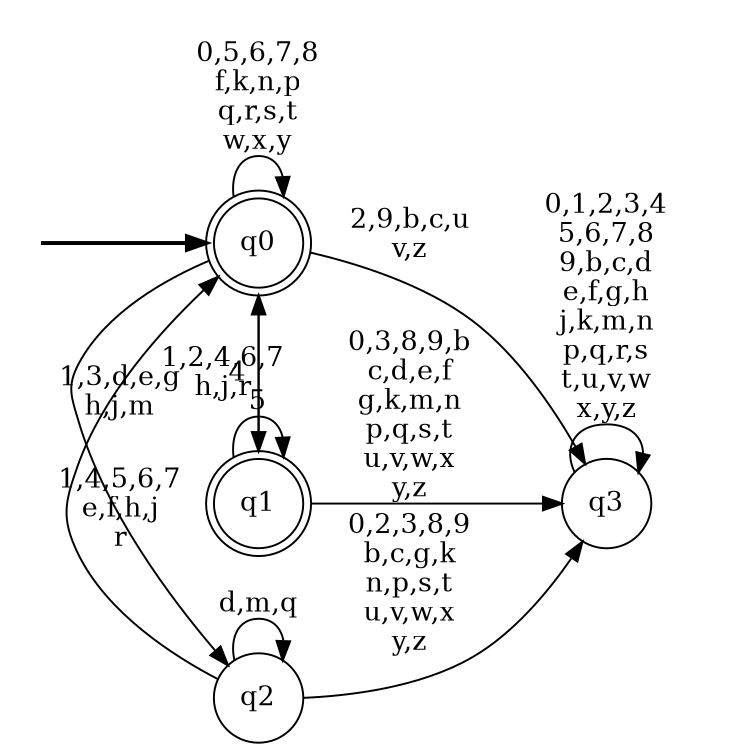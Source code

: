 digraph BlueStar {
__start0 [style = invis, shape = none, label = "", width = 0, height = 0];

rankdir=LR;
size="8,5";

s0 [style="rounded,filled", color="black", fillcolor="white" shape="doublecircle", label="q0"];
s1 [style="rounded,filled", color="black", fillcolor="white" shape="doublecircle", label="q1"];
s2 [style="filled", color="black", fillcolor="white" shape="circle", label="q2"];
s3 [style="filled", color="black", fillcolor="white" shape="circle", label="q3"];
subgraph cluster_main { 
	graph [pad=".75", ranksep="0.15", nodesep="0.15"];
	 style=invis; 
	__start0 -> s0 [penwidth=2];
}
s0 -> s0 [label="0,5,6,7,8\nf,k,n,p\nq,r,s,t\nw,x,y"];
s0 -> s1 [label="4"];
s0 -> s2 [label="1,3,d,e,g\nh,j,m"];
s0 -> s3 [label="2,9,b,c,u\nv,z"];
s1 -> s0 [label="1,2,4,6,7\nh,j,r"];
s1 -> s1 [label="5"];
s1 -> s3 [label="0,3,8,9,b\nc,d,e,f\ng,k,m,n\np,q,s,t\nu,v,w,x\ny,z"];
s2 -> s0 [label="1,4,5,6,7\ne,f,h,j\nr"];
s2 -> s2 [label="d,m,q"];
s2 -> s3 [label="0,2,3,8,9\nb,c,g,k\nn,p,s,t\nu,v,w,x\ny,z"];
s3 -> s3 [label="0,1,2,3,4\n5,6,7,8\n9,b,c,d\ne,f,g,h\nj,k,m,n\np,q,r,s\nt,u,v,w\nx,y,z"];

}